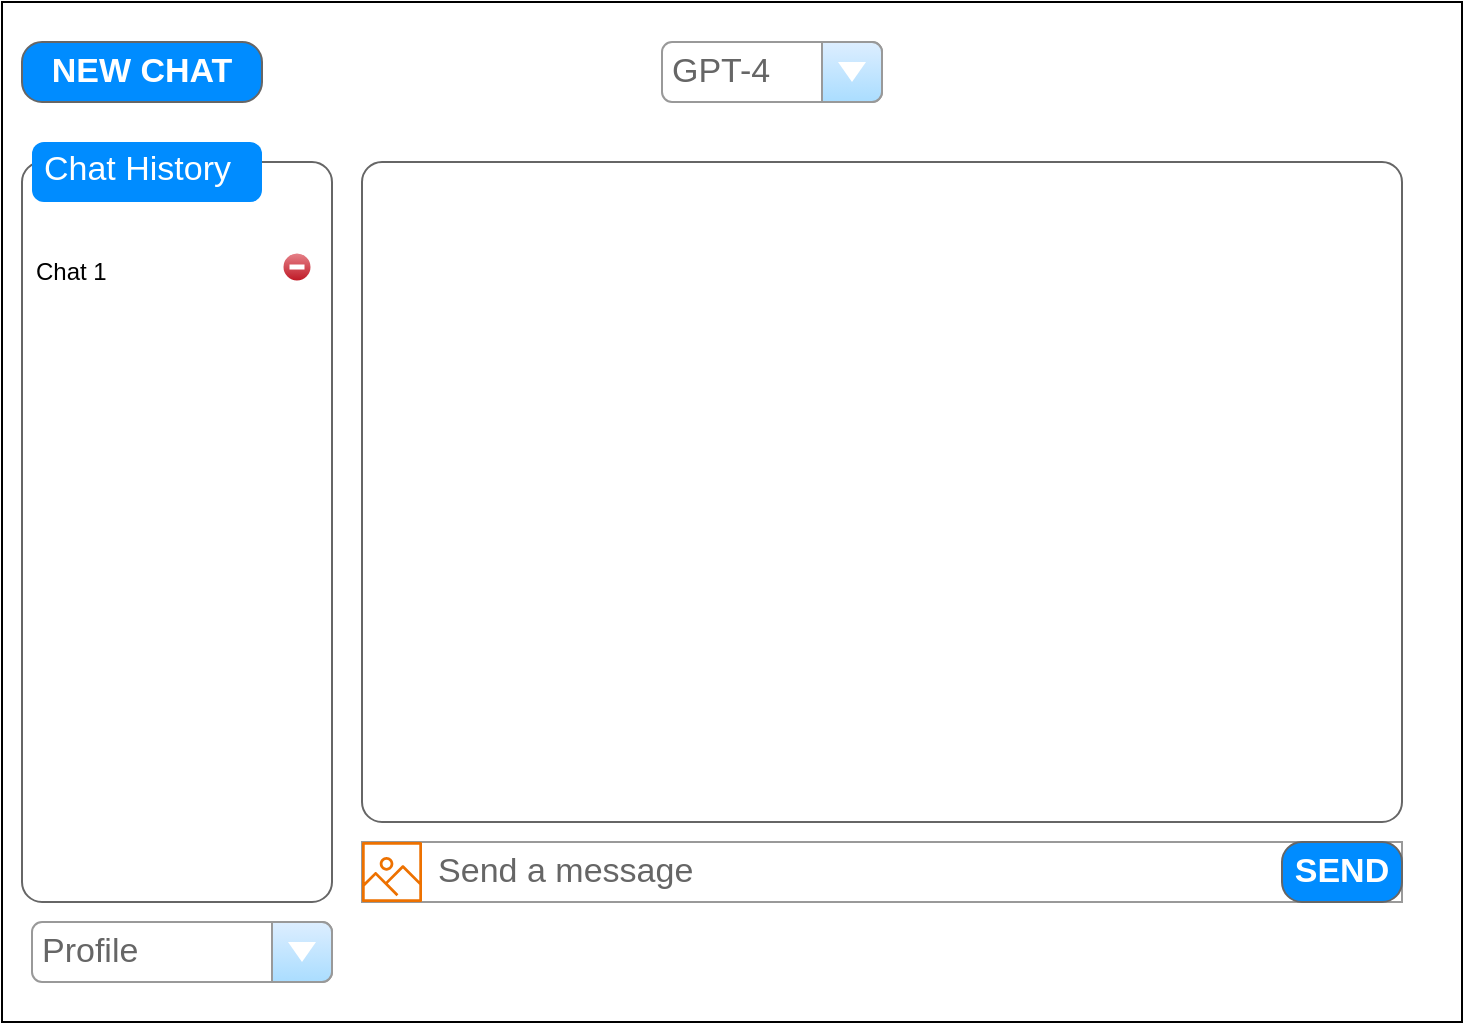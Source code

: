 <mxfile version="22.0.0" type="github">
  <diagram name="Page-1" id="nsQ6WgNkk12vu_NQeNwi">
    <mxGraphModel dx="870" dy="491" grid="1" gridSize="10" guides="1" tooltips="1" connect="1" arrows="1" fold="1" page="1" pageScale="1" pageWidth="850" pageHeight="1100" math="0" shadow="0">
      <root>
        <mxCell id="0" />
        <mxCell id="1" parent="0" />
        <mxCell id="mWMvBwkmk5nRccj0nMHB-1" value="" style="rounded=0;whiteSpace=wrap;html=1;" vertex="1" parent="1">
          <mxGeometry x="60" y="20" width="730" height="510" as="geometry" />
        </mxCell>
        <mxCell id="mWMvBwkmk5nRccj0nMHB-3" value="GPT-4" style="strokeWidth=1;shadow=0;dashed=0;align=center;html=1;shape=mxgraph.mockup.forms.comboBox;strokeColor=#999999;fillColor=#ddeeff;align=left;fillColor2=#aaddff;mainText=;fontColor=#666666;fontSize=17;spacingLeft=3;" vertex="1" parent="1">
          <mxGeometry x="390" y="40" width="110" height="30" as="geometry" />
        </mxCell>
        <mxCell id="mWMvBwkmk5nRccj0nMHB-4" value="NEW CHAT" style="strokeWidth=1;shadow=0;dashed=0;align=center;html=1;shape=mxgraph.mockup.buttons.button;strokeColor=#666666;fontColor=#ffffff;mainText=;buttonStyle=round;fontSize=17;fontStyle=1;fillColor=#008cff;whiteSpace=wrap;" vertex="1" parent="1">
          <mxGeometry x="70" y="40" width="120" height="30" as="geometry" />
        </mxCell>
        <mxCell id="mWMvBwkmk5nRccj0nMHB-5" value="" style="shape=mxgraph.mockup.containers.marginRect;rectMarginTop=10;strokeColor=#666666;strokeWidth=1;dashed=0;rounded=1;arcSize=5;recursiveResize=0;html=1;whiteSpace=wrap;align=left;" vertex="1" parent="1">
          <mxGeometry x="70" y="90" width="155" height="380" as="geometry" />
        </mxCell>
        <mxCell id="mWMvBwkmk5nRccj0nMHB-6" value="Chat History" style="shape=rect;strokeColor=none;fillColor=#008cff;strokeWidth=1;dashed=0;rounded=1;arcSize=20;fontColor=#ffffff;fontSize=17;spacing=2;spacingTop=-2;align=left;autosize=1;spacingLeft=4;resizeWidth=0;resizeHeight=0;perimeter=none;html=1;whiteSpace=wrap;" vertex="1" parent="mWMvBwkmk5nRccj0nMHB-5">
          <mxGeometry x="5" width="115" height="30" as="geometry" />
        </mxCell>
        <mxCell id="mWMvBwkmk5nRccj0nMHB-14" value="Chat 1" style="text;html=1;strokeColor=none;fillColor=none;align=left;verticalAlign=middle;whiteSpace=wrap;rounded=0;" vertex="1" parent="mWMvBwkmk5nRccj0nMHB-5">
          <mxGeometry x="5" y="50" width="95" height="30" as="geometry" />
        </mxCell>
        <mxCell id="mWMvBwkmk5nRccj0nMHB-15" value="" style="shape=image;html=1;verticalAlign=top;verticalLabelPosition=bottom;labelBackgroundColor=#ffffff;imageAspect=0;aspect=fixed;image=https://cdn2.iconfinder.com/data/icons/boxicons-solid-vol-2/24/bxs-edit-128.png" vertex="1" parent="mWMvBwkmk5nRccj0nMHB-5">
          <mxGeometry x="102" y="54" width="20" height="20" as="geometry" />
        </mxCell>
        <mxCell id="mWMvBwkmk5nRccj0nMHB-16" value="" style="verticalLabelPosition=bottom;verticalAlign=top;html=1;shadow=0;dashed=0;strokeWidth=1;shape=mxgraph.ios.iDeleteIcon;fillColor=#e8878E;fillColor2=#BD1421;strokeColor=#ffffff;sketch=0;" vertex="1" parent="mWMvBwkmk5nRccj0nMHB-5">
          <mxGeometry x="130" y="55" width="15" height="15" as="geometry" />
        </mxCell>
        <mxCell id="mWMvBwkmk5nRccj0nMHB-8" value="&amp;nbsp; &amp;nbsp; &amp;nbsp; &amp;nbsp;Send a message" style="strokeWidth=1;shadow=0;dashed=0;align=center;html=1;shape=mxgraph.mockup.forms.pwField;strokeColor=#999999;mainText=;align=left;fontColor=#666666;fontSize=17;spacingLeft=3;" vertex="1" parent="1">
          <mxGeometry x="240" y="440" width="520" height="30" as="geometry" />
        </mxCell>
        <mxCell id="mWMvBwkmk5nRccj0nMHB-9" value="SEND" style="strokeWidth=1;shadow=0;dashed=0;align=center;html=1;shape=mxgraph.mockup.buttons.button;strokeColor=#666666;fontColor=#ffffff;mainText=;buttonStyle=round;fontSize=17;fontStyle=1;fillColor=#008cff;whiteSpace=wrap;" vertex="1" parent="1">
          <mxGeometry x="700" y="440" width="60" height="30" as="geometry" />
        </mxCell>
        <mxCell id="mWMvBwkmk5nRccj0nMHB-10" value="" style="sketch=0;outlineConnect=0;fontColor=#232F3E;gradientColor=none;fillColor=#ED7100;strokeColor=none;dashed=0;verticalLabelPosition=bottom;verticalAlign=top;align=center;html=1;fontSize=12;fontStyle=0;aspect=fixed;pointerEvents=1;shape=mxgraph.aws4.container_registry_image;" vertex="1" parent="1">
          <mxGeometry x="240" y="440" width="30" height="30" as="geometry" />
        </mxCell>
        <mxCell id="mWMvBwkmk5nRccj0nMHB-11" value="" style="shape=mxgraph.mockup.containers.marginRect;rectMarginTop=10;strokeColor=#666666;strokeWidth=1;dashed=0;rounded=1;arcSize=5;recursiveResize=0;html=1;whiteSpace=wrap;" vertex="1" parent="1">
          <mxGeometry x="240" y="90" width="520" height="340" as="geometry" />
        </mxCell>
        <mxCell id="mWMvBwkmk5nRccj0nMHB-13" value="Profile" style="strokeWidth=1;shadow=0;dashed=0;align=center;html=1;shape=mxgraph.mockup.forms.comboBox;strokeColor=#999999;fillColor=#ddeeff;align=left;fillColor2=#aaddff;mainText=;fontColor=#666666;fontSize=17;spacingLeft=3;" vertex="1" parent="1">
          <mxGeometry x="75" y="480" width="150" height="30" as="geometry" />
        </mxCell>
      </root>
    </mxGraphModel>
  </diagram>
</mxfile>
